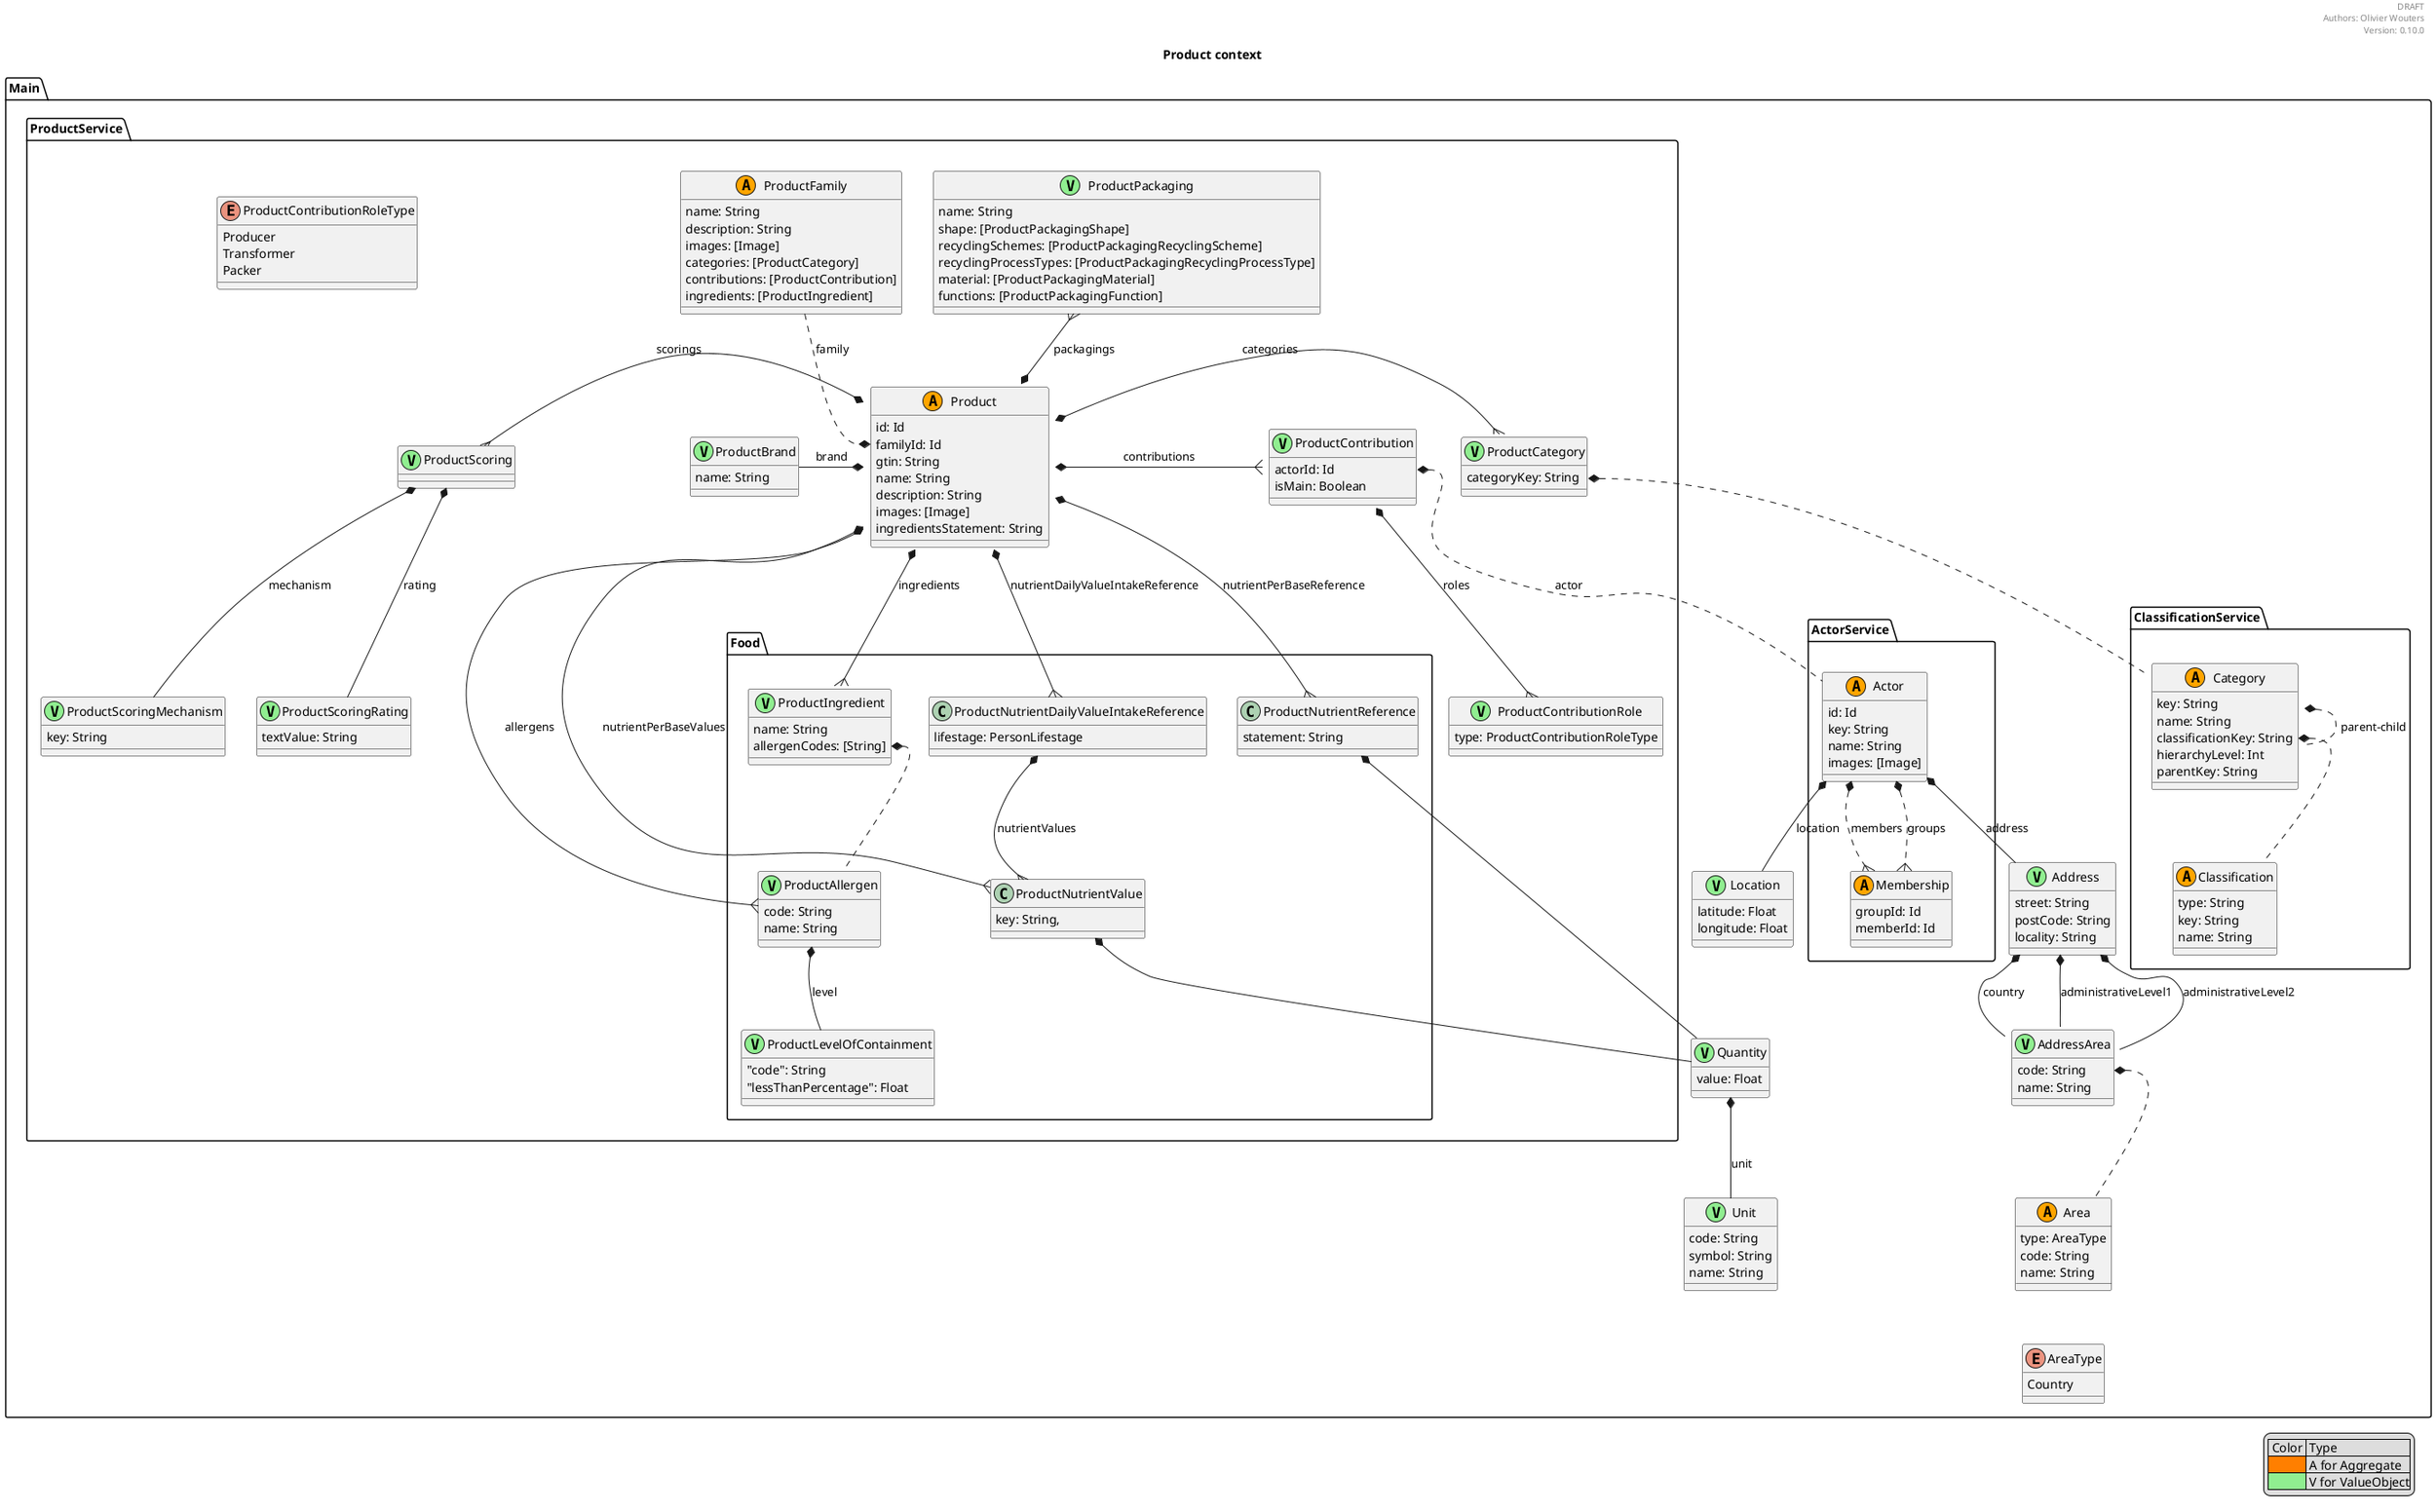 @startuml

header
DRAFT
Authors: Olivier Wouters
Version: 0.10.0
endheader

legend right
    | Color | Type |
    |<#ff7f00>| A for Aggregate|
    |<#90ee90>| V for ValueObject|
endlegend

title Product context

namespace Main {
  
  class Address << (V,lightgreen) >> {
    street: String
    postCode: String
    locality: String
  }
  
  Address *-- AddressArea : country
  Address *-- AddressArea : administrativeLevel1
  Address *-- AddressArea : administrativeLevel2
  
  class AddressArea << (V,lightgreen) >> {
    code: String
    name: String
  }
  
  AddressArea::code *.. Area
  
  class Area << (A,orange) >> {
    type: AreaType
    code: String
    name: String
  }
  
  Area .[hidden]. AreaType
  
  enum AreaType {
      Country
  }
  
  class Location << (V,lightgreen) >> {
      latitude: Float
      longitude: Float
  }
  
  class Quantity << (V,lightgreen) >> {
    value: Float
  }
  
  Quantity *-- Unit : unit
  
  class Unit << (V,lightgreen) >> {
    code: String
    symbol: String
    name: String
  }
  
  namespace ActorService {
  
    class Actor << (A,orange) >> {
      id: Id
      key: String
      name: String
      images: [Image]
    }
    
    Actor *-- Main.Address : address
    Actor *-- Main.Location : location
    
    class Membership << (A,orange) >> {
      groupId: Id
      memberId: Id
    }
  
    Actor *..{ Membership : members
    Actor *..{ Membership : groups
  }
  
  namespace ClassificationService {
    
    class Classification << (A,orange) >> {
      type: String
      key: String
      name: String
    }
    
    class Category << (A,orange) >> {
      key: String
      name: String
      classificationKey: String
      hierarchyLevel: Int
      parentKey: String
    }
    
    Category::classificationKey *.. Classification
    Category *.. Category : parent-child
  }
  
   
  
  namespace ProductService {
  
    namespace Food {
    
      class ProductIngredient << (V,lightgreen) >> {
          name: String
          allergenCodes: [String]
      }
      
      ProductIngredient::allergenCodes *.. ProductAllergen
      
      class ProductAllergen << (V,lightgreen) >> {
        code: String
        name: String
      }
      
      ProductAllergen *-- ProductLevelOfContainment: level
      
      class ProductLevelOfContainment << (V,lightgreen) >> {
        "code": String
        "lessThanPercentage": Float
      }
      
      class ProductNutrientDailyValueIntakeReference {
        lifestage: PersonLifestage
      }
      
      ProductNutrientDailyValueIntakeReference *--{ ProductNutrientValue : nutrientValues
      
      class ProductNutrientReference {
        statement: String
      }
      
      ProductNutrientReference *-- Main.Quantity
      
      class ProductNutrientValue {
        key: String,
      }
      
      ProductNutrientValue *-- Main.Quantity
    
    }
  
    class Product << (A,orange) >> {
      id: Id
      familyId: Id
      gtin: String
      name: String
      description: String
      images: [Image]
      ingredientsStatement: String
    }
    
    Product *-left- ProductBrand : brand
    Product *-right-{ ProductContribution : contributions
    Product *-right-{ ProductCategory :  categories
    Product::familyId *.up. ProductFamily : family
    
    Product *-up-{ ProductPackaging : packagings
    Product *-left-{ ProductScoring : scorings
    
    Product *--{ Main.ProductService.Food.ProductIngredient : ingredients
    Product *--{ Main.ProductService.Food.ProductAllergen : allergens
    Product *--{ Main.ProductService.Food.ProductNutrientDailyValueIntakeReference : nutrientDailyValueIntakeReference
    Product *--{ Main.ProductService.Food.ProductNutrientReference : nutrientPerBaseReference
    Product *--{ Main.ProductService.Food.ProductNutrientValue : nutrientPerBaseValues
    
    class ProductBrand << (V,lightgreen) >> { 
      name: String
    }
    
    class ProductContribution << (V,lightgreen) >> {
        actorId: Id
        isMain: Boolean
    }
    
   ProductContribution::actorId *.. Main.ActorService.Actor : actor
    
    ProductContribution *--{ ProductContributionRole : roles
    
    enum ProductContributionRoleType {
      Producer
      Transformer
      Packer
    }
    
    class ProductContributionRole << (V,lightgreen) >> {
      type: ProductContributionRoleType
    }
    
    class ProductCategory << (V,lightgreen) >> {
      categoryKey: String
    }
  
    ProductCategory::categoryKey *.. Main.ClassificationService.Category
    
    
    class ProductPackaging << (V,lightgreen) >> {
      name: String
      shape: [ProductPackagingShape]
      recyclingSchemes: [ProductPackagingRecyclingScheme]
      recyclingProcessTypes: [ProductPackagingRecyclingProcessType]
      material: [ProductPackagingMaterial]
      functions: [ProductPackagingFunction]
    }
    
    class ProductScoring << (V,lightgreen) >> {
      
    }
    
    ProductScoring *-- ProductScoringRating : rating
    ProductScoring *-- ProductScoringMechanism : mechanism
    
    class ProductScoringRating << (V,lightgreen) >> {
      textValue: String
    }
    
    class ProductScoringMechanism << (V,lightgreen) >> {
      key: String
    }
    
    class ProductFamily << (A,orange) >> {
      name: String
      description: String
      images: [Image]
      categories: [ProductCategory]
      contributions: [ProductContribution]
      ingredients: [ProductIngredient]
    }
  }
  
}

@enduml
